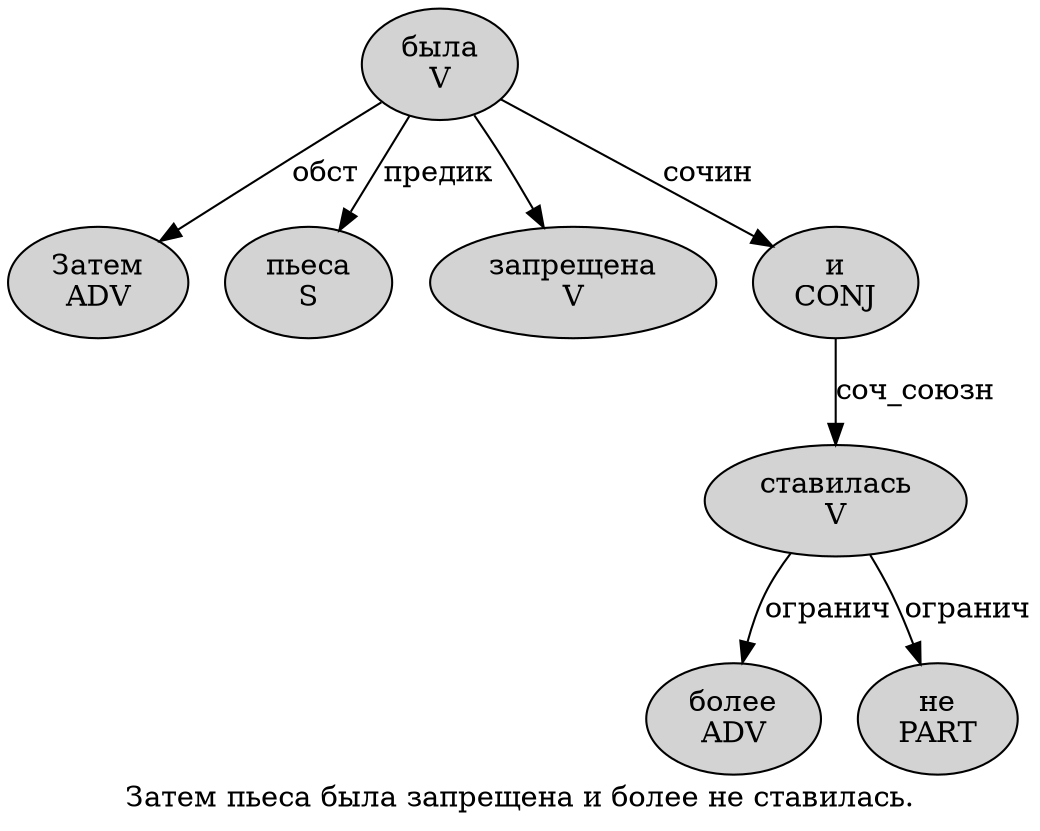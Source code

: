 digraph SENTENCE_222 {
	graph [label="Затем пьеса была запрещена и более не ставилась."]
	node [style=filled]
		0 [label="Затем
ADV" color="" fillcolor=lightgray penwidth=1 shape=ellipse]
		1 [label="пьеса
S" color="" fillcolor=lightgray penwidth=1 shape=ellipse]
		2 [label="была
V" color="" fillcolor=lightgray penwidth=1 shape=ellipse]
		3 [label="запрещена
V" color="" fillcolor=lightgray penwidth=1 shape=ellipse]
		4 [label="и
CONJ" color="" fillcolor=lightgray penwidth=1 shape=ellipse]
		5 [label="более
ADV" color="" fillcolor=lightgray penwidth=1 shape=ellipse]
		6 [label="не
PART" color="" fillcolor=lightgray penwidth=1 shape=ellipse]
		7 [label="ставилась
V" color="" fillcolor=lightgray penwidth=1 shape=ellipse]
			7 -> 5 [label="огранич"]
			7 -> 6 [label="огранич"]
			4 -> 7 [label="соч_союзн"]
			2 -> 0 [label="обст"]
			2 -> 1 [label="предик"]
			2 -> 3
			2 -> 4 [label="сочин"]
}